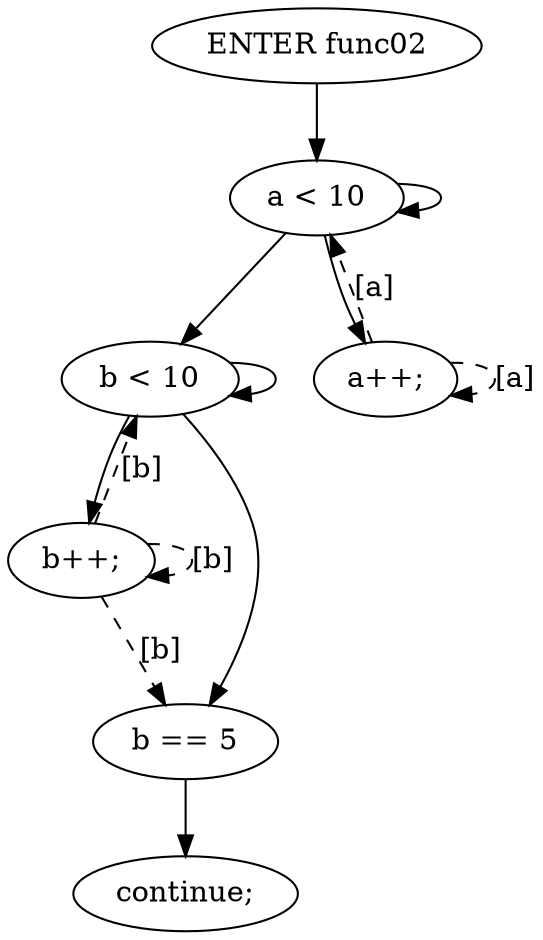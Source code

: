 digraph G {
  0 [ label="ENTER func02" ];
  2 [ label="a < 10" ];
  3 [ label="b < 10" ];
  4 [ label="b++;" ];
  5 [ label="b == 5" ];
  6 [ label="continue;" ];
  7 [ label="a++;" ];
  7 -> 2 [ style="dashed" label="[a]" ];
  4 -> 3 [ style="dashed" label="[b]" ];
  4 -> 4 [ style="dashed" label="[b]" ];
  4 -> 5 [ style="dashed" label="[b]" ];
  7 -> 7 [ style="dashed" label="[a]" ];
  0 -> 2 [ ];
  2 -> 3 [ ];
  2 -> 7 [ ];
  2 -> 2 [ ];
  3 -> 4 [ ];
  3 -> 5 [ ];
  3 -> 3 [ ];
  5 -> 6 [ ];
}
